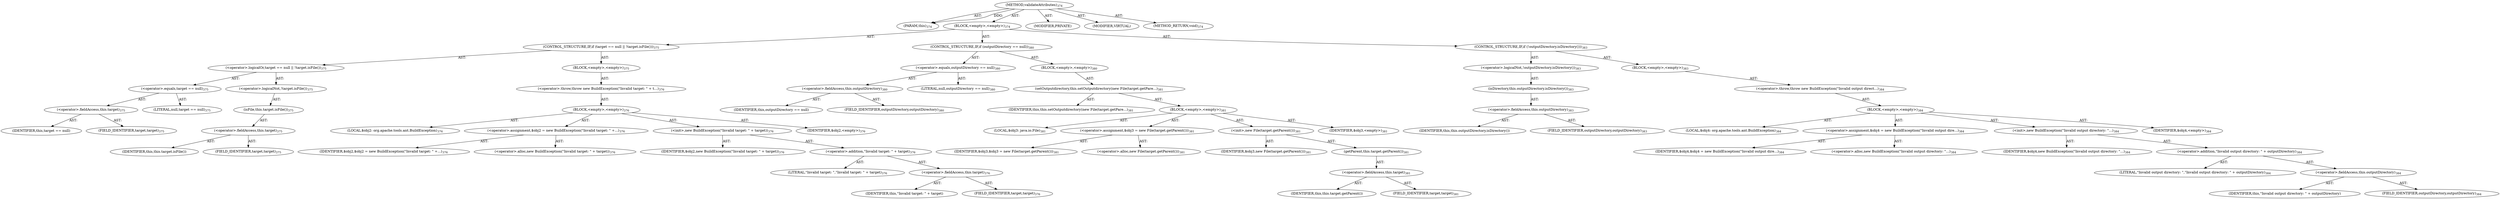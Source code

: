 digraph "validateAttributes" {  
"111669149716" [label = <(METHOD,validateAttributes)<SUB>374</SUB>> ]
"115964117003" [label = <(PARAM,this)<SUB>374</SUB>> ]
"25769803822" [label = <(BLOCK,&lt;empty&gt;,&lt;empty&gt;)<SUB>374</SUB>> ]
"47244640280" [label = <(CONTROL_STRUCTURE,IF,if (target == null || !target.isFile()))<SUB>375</SUB>> ]
"30064771277" [label = <(&lt;operator&gt;.logicalOr,target == null || !target.isFile())<SUB>375</SUB>> ]
"30064771278" [label = <(&lt;operator&gt;.equals,target == null)<SUB>375</SUB>> ]
"30064771279" [label = <(&lt;operator&gt;.fieldAccess,this.target)<SUB>375</SUB>> ]
"68719476884" [label = <(IDENTIFIER,this,target == null)> ]
"55834574911" [label = <(FIELD_IDENTIFIER,target,target)<SUB>375</SUB>> ]
"90194313256" [label = <(LITERAL,null,target == null)<SUB>375</SUB>> ]
"30064771280" [label = <(&lt;operator&gt;.logicalNot,!target.isFile())<SUB>375</SUB>> ]
"30064771281" [label = <(isFile,this.target.isFile())<SUB>375</SUB>> ]
"30064771282" [label = <(&lt;operator&gt;.fieldAccess,this.target)<SUB>375</SUB>> ]
"68719476885" [label = <(IDENTIFIER,this,this.target.isFile())> ]
"55834574912" [label = <(FIELD_IDENTIFIER,target,target)<SUB>375</SUB>> ]
"25769803823" [label = <(BLOCK,&lt;empty&gt;,&lt;empty&gt;)<SUB>375</SUB>> ]
"30064771283" [label = <(&lt;operator&gt;.throw,throw new BuildException(&quot;Invalid target: &quot; + t...)<SUB>376</SUB>> ]
"25769803824" [label = <(BLOCK,&lt;empty&gt;,&lt;empty&gt;)<SUB>376</SUB>> ]
"94489280521" [label = <(LOCAL,$obj2: org.apache.tools.ant.BuildException)<SUB>376</SUB>> ]
"30064771284" [label = <(&lt;operator&gt;.assignment,$obj2 = new BuildException(&quot;Invalid target: &quot; +...)<SUB>376</SUB>> ]
"68719476886" [label = <(IDENTIFIER,$obj2,$obj2 = new BuildException(&quot;Invalid target: &quot; +...)<SUB>376</SUB>> ]
"30064771285" [label = <(&lt;operator&gt;.alloc,new BuildException(&quot;Invalid target: &quot; + target))<SUB>376</SUB>> ]
"30064771286" [label = <(&lt;init&gt;,new BuildException(&quot;Invalid target: &quot; + target))<SUB>376</SUB>> ]
"68719476887" [label = <(IDENTIFIER,$obj2,new BuildException(&quot;Invalid target: &quot; + target))<SUB>376</SUB>> ]
"30064771287" [label = <(&lt;operator&gt;.addition,&quot;Invalid target: &quot; + target)<SUB>376</SUB>> ]
"90194313257" [label = <(LITERAL,&quot;Invalid target: &quot;,&quot;Invalid target: &quot; + target)<SUB>376</SUB>> ]
"30064771288" [label = <(&lt;operator&gt;.fieldAccess,this.target)<SUB>376</SUB>> ]
"68719476888" [label = <(IDENTIFIER,this,&quot;Invalid target: &quot; + target)> ]
"55834574913" [label = <(FIELD_IDENTIFIER,target,target)<SUB>376</SUB>> ]
"68719476889" [label = <(IDENTIFIER,$obj2,&lt;empty&gt;)<SUB>376</SUB>> ]
"47244640281" [label = <(CONTROL_STRUCTURE,IF,if (outputDirectory == null))<SUB>380</SUB>> ]
"30064771289" [label = <(&lt;operator&gt;.equals,outputDirectory == null)<SUB>380</SUB>> ]
"30064771290" [label = <(&lt;operator&gt;.fieldAccess,this.outputDirectory)<SUB>380</SUB>> ]
"68719476890" [label = <(IDENTIFIER,this,outputDirectory == null)> ]
"55834574914" [label = <(FIELD_IDENTIFIER,outputDirectory,outputDirectory)<SUB>380</SUB>> ]
"90194313258" [label = <(LITERAL,null,outputDirectory == null)<SUB>380</SUB>> ]
"25769803825" [label = <(BLOCK,&lt;empty&gt;,&lt;empty&gt;)<SUB>380</SUB>> ]
"30064771291" [label = <(setOutputdirectory,this.setOutputdirectory(new File(target.getPare...)<SUB>381</SUB>> ]
"68719476762" [label = <(IDENTIFIER,this,this.setOutputdirectory(new File(target.getPare...)<SUB>381</SUB>> ]
"25769803826" [label = <(BLOCK,&lt;empty&gt;,&lt;empty&gt;)<SUB>381</SUB>> ]
"94489280522" [label = <(LOCAL,$obj3: java.io.File)<SUB>381</SUB>> ]
"30064771292" [label = <(&lt;operator&gt;.assignment,$obj3 = new File(target.getParent()))<SUB>381</SUB>> ]
"68719476891" [label = <(IDENTIFIER,$obj3,$obj3 = new File(target.getParent()))<SUB>381</SUB>> ]
"30064771293" [label = <(&lt;operator&gt;.alloc,new File(target.getParent()))<SUB>381</SUB>> ]
"30064771294" [label = <(&lt;init&gt;,new File(target.getParent()))<SUB>381</SUB>> ]
"68719476892" [label = <(IDENTIFIER,$obj3,new File(target.getParent()))<SUB>381</SUB>> ]
"30064771295" [label = <(getParent,this.target.getParent())<SUB>381</SUB>> ]
"30064771296" [label = <(&lt;operator&gt;.fieldAccess,this.target)<SUB>381</SUB>> ]
"68719476893" [label = <(IDENTIFIER,this,this.target.getParent())> ]
"55834574915" [label = <(FIELD_IDENTIFIER,target,target)<SUB>381</SUB>> ]
"68719476894" [label = <(IDENTIFIER,$obj3,&lt;empty&gt;)<SUB>381</SUB>> ]
"47244640282" [label = <(CONTROL_STRUCTURE,IF,if (!outputDirectory.isDirectory()))<SUB>383</SUB>> ]
"30064771297" [label = <(&lt;operator&gt;.logicalNot,!outputDirectory.isDirectory())<SUB>383</SUB>> ]
"30064771298" [label = <(isDirectory,this.outputDirectory.isDirectory())<SUB>383</SUB>> ]
"30064771299" [label = <(&lt;operator&gt;.fieldAccess,this.outputDirectory)<SUB>383</SUB>> ]
"68719476895" [label = <(IDENTIFIER,this,this.outputDirectory.isDirectory())> ]
"55834574916" [label = <(FIELD_IDENTIFIER,outputDirectory,outputDirectory)<SUB>383</SUB>> ]
"25769803827" [label = <(BLOCK,&lt;empty&gt;,&lt;empty&gt;)<SUB>383</SUB>> ]
"30064771300" [label = <(&lt;operator&gt;.throw,throw new BuildException(&quot;Invalid output direct...)<SUB>384</SUB>> ]
"25769803828" [label = <(BLOCK,&lt;empty&gt;,&lt;empty&gt;)<SUB>384</SUB>> ]
"94489280523" [label = <(LOCAL,$obj4: org.apache.tools.ant.BuildException)<SUB>384</SUB>> ]
"30064771301" [label = <(&lt;operator&gt;.assignment,$obj4 = new BuildException(&quot;Invalid output dire...)<SUB>384</SUB>> ]
"68719476896" [label = <(IDENTIFIER,$obj4,$obj4 = new BuildException(&quot;Invalid output dire...)<SUB>384</SUB>> ]
"30064771302" [label = <(&lt;operator&gt;.alloc,new BuildException(&quot;Invalid output directory: &quot;...)<SUB>384</SUB>> ]
"30064771303" [label = <(&lt;init&gt;,new BuildException(&quot;Invalid output directory: &quot;...)<SUB>384</SUB>> ]
"68719476897" [label = <(IDENTIFIER,$obj4,new BuildException(&quot;Invalid output directory: &quot;...)<SUB>384</SUB>> ]
"30064771304" [label = <(&lt;operator&gt;.addition,&quot;Invalid output directory: &quot; + outputDirectory)<SUB>384</SUB>> ]
"90194313259" [label = <(LITERAL,&quot;Invalid output directory: &quot;,&quot;Invalid output directory: &quot; + outputDirectory)<SUB>384</SUB>> ]
"30064771305" [label = <(&lt;operator&gt;.fieldAccess,this.outputDirectory)<SUB>384</SUB>> ]
"68719476898" [label = <(IDENTIFIER,this,&quot;Invalid output directory: &quot; + outputDirectory)> ]
"55834574917" [label = <(FIELD_IDENTIFIER,outputDirectory,outputDirectory)<SUB>384</SUB>> ]
"68719476899" [label = <(IDENTIFIER,$obj4,&lt;empty&gt;)<SUB>384</SUB>> ]
"133143986230" [label = <(MODIFIER,PRIVATE)> ]
"133143986231" [label = <(MODIFIER,VIRTUAL)> ]
"128849018900" [label = <(METHOD_RETURN,void)<SUB>374</SUB>> ]
  "111669149716" -> "115964117003"  [ label = "AST: "] 
  "111669149716" -> "25769803822"  [ label = "AST: "] 
  "111669149716" -> "133143986230"  [ label = "AST: "] 
  "111669149716" -> "133143986231"  [ label = "AST: "] 
  "111669149716" -> "128849018900"  [ label = "AST: "] 
  "25769803822" -> "47244640280"  [ label = "AST: "] 
  "25769803822" -> "47244640281"  [ label = "AST: "] 
  "25769803822" -> "47244640282"  [ label = "AST: "] 
  "47244640280" -> "30064771277"  [ label = "AST: "] 
  "47244640280" -> "25769803823"  [ label = "AST: "] 
  "30064771277" -> "30064771278"  [ label = "AST: "] 
  "30064771277" -> "30064771280"  [ label = "AST: "] 
  "30064771278" -> "30064771279"  [ label = "AST: "] 
  "30064771278" -> "90194313256"  [ label = "AST: "] 
  "30064771279" -> "68719476884"  [ label = "AST: "] 
  "30064771279" -> "55834574911"  [ label = "AST: "] 
  "30064771280" -> "30064771281"  [ label = "AST: "] 
  "30064771281" -> "30064771282"  [ label = "AST: "] 
  "30064771282" -> "68719476885"  [ label = "AST: "] 
  "30064771282" -> "55834574912"  [ label = "AST: "] 
  "25769803823" -> "30064771283"  [ label = "AST: "] 
  "30064771283" -> "25769803824"  [ label = "AST: "] 
  "25769803824" -> "94489280521"  [ label = "AST: "] 
  "25769803824" -> "30064771284"  [ label = "AST: "] 
  "25769803824" -> "30064771286"  [ label = "AST: "] 
  "25769803824" -> "68719476889"  [ label = "AST: "] 
  "30064771284" -> "68719476886"  [ label = "AST: "] 
  "30064771284" -> "30064771285"  [ label = "AST: "] 
  "30064771286" -> "68719476887"  [ label = "AST: "] 
  "30064771286" -> "30064771287"  [ label = "AST: "] 
  "30064771287" -> "90194313257"  [ label = "AST: "] 
  "30064771287" -> "30064771288"  [ label = "AST: "] 
  "30064771288" -> "68719476888"  [ label = "AST: "] 
  "30064771288" -> "55834574913"  [ label = "AST: "] 
  "47244640281" -> "30064771289"  [ label = "AST: "] 
  "47244640281" -> "25769803825"  [ label = "AST: "] 
  "30064771289" -> "30064771290"  [ label = "AST: "] 
  "30064771289" -> "90194313258"  [ label = "AST: "] 
  "30064771290" -> "68719476890"  [ label = "AST: "] 
  "30064771290" -> "55834574914"  [ label = "AST: "] 
  "25769803825" -> "30064771291"  [ label = "AST: "] 
  "30064771291" -> "68719476762"  [ label = "AST: "] 
  "30064771291" -> "25769803826"  [ label = "AST: "] 
  "25769803826" -> "94489280522"  [ label = "AST: "] 
  "25769803826" -> "30064771292"  [ label = "AST: "] 
  "25769803826" -> "30064771294"  [ label = "AST: "] 
  "25769803826" -> "68719476894"  [ label = "AST: "] 
  "30064771292" -> "68719476891"  [ label = "AST: "] 
  "30064771292" -> "30064771293"  [ label = "AST: "] 
  "30064771294" -> "68719476892"  [ label = "AST: "] 
  "30064771294" -> "30064771295"  [ label = "AST: "] 
  "30064771295" -> "30064771296"  [ label = "AST: "] 
  "30064771296" -> "68719476893"  [ label = "AST: "] 
  "30064771296" -> "55834574915"  [ label = "AST: "] 
  "47244640282" -> "30064771297"  [ label = "AST: "] 
  "47244640282" -> "25769803827"  [ label = "AST: "] 
  "30064771297" -> "30064771298"  [ label = "AST: "] 
  "30064771298" -> "30064771299"  [ label = "AST: "] 
  "30064771299" -> "68719476895"  [ label = "AST: "] 
  "30064771299" -> "55834574916"  [ label = "AST: "] 
  "25769803827" -> "30064771300"  [ label = "AST: "] 
  "30064771300" -> "25769803828"  [ label = "AST: "] 
  "25769803828" -> "94489280523"  [ label = "AST: "] 
  "25769803828" -> "30064771301"  [ label = "AST: "] 
  "25769803828" -> "30064771303"  [ label = "AST: "] 
  "25769803828" -> "68719476899"  [ label = "AST: "] 
  "30064771301" -> "68719476896"  [ label = "AST: "] 
  "30064771301" -> "30064771302"  [ label = "AST: "] 
  "30064771303" -> "68719476897"  [ label = "AST: "] 
  "30064771303" -> "30064771304"  [ label = "AST: "] 
  "30064771304" -> "90194313259"  [ label = "AST: "] 
  "30064771304" -> "30064771305"  [ label = "AST: "] 
  "30064771305" -> "68719476898"  [ label = "AST: "] 
  "30064771305" -> "55834574917"  [ label = "AST: "] 
  "111669149716" -> "115964117003"  [ label = "DDG: "] 
}

